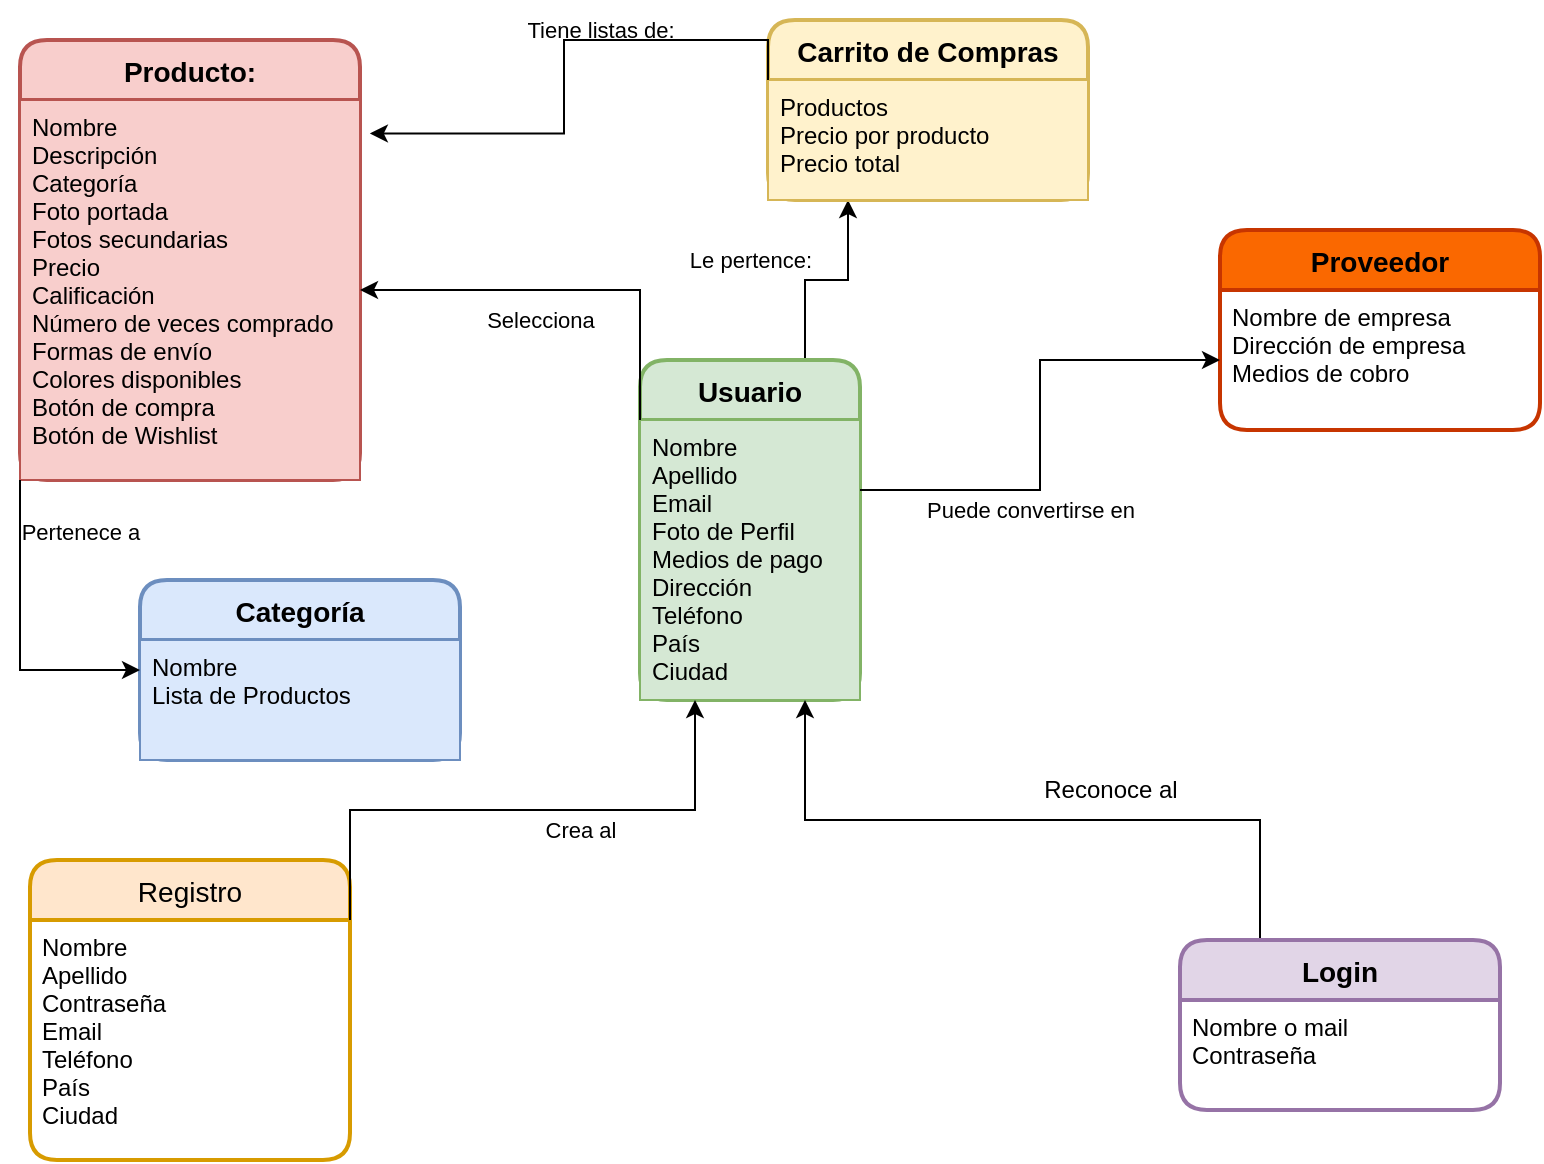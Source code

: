 <mxfile version="20.2.5" type="github">
  <diagram id="Y2fF3AKTarOZAmCpfdrd" name="Página-1">
    <mxGraphModel dx="1422" dy="762" grid="1" gridSize="10" guides="1" tooltips="1" connect="1" arrows="1" fold="1" page="1" pageScale="1" pageWidth="827" pageHeight="1169" math="0" shadow="0">
      <root>
        <mxCell id="0" />
        <mxCell id="1" parent="0" />
        <mxCell id="GQ2GzzJvCuFBXpB3eh-I-32" style="edgeStyle=orthogonalEdgeStyle;rounded=0;orthogonalLoop=1;jettySize=auto;html=1;exitX=0.75;exitY=0;exitDx=0;exitDy=0;entryX=0.25;entryY=1;entryDx=0;entryDy=0;fontSize=11;" parent="1" source="GQ2GzzJvCuFBXpB3eh-I-7" target="GQ2GzzJvCuFBXpB3eh-I-16" edge="1">
          <mxGeometry relative="1" as="geometry" />
        </mxCell>
        <mxCell id="GQ2GzzJvCuFBXpB3eh-I-7" value="Usuario" style="swimlane;childLayout=stackLayout;horizontal=1;startSize=30;horizontalStack=0;rounded=1;fontSize=14;fontStyle=1;strokeWidth=2;resizeParent=0;resizeLast=1;shadow=0;dashed=0;align=center;fillColor=#d5e8d4;strokeColor=#82b366;" parent="1" vertex="1">
          <mxGeometry x="350" y="200" width="110" height="170" as="geometry" />
        </mxCell>
        <mxCell id="GQ2GzzJvCuFBXpB3eh-I-8" value="Nombre&#xa;Apellido&#xa;Email&#xa;Foto de Perfil&#xa;Medios de pago&#xa;Dirección&#xa;Teléfono&#xa;País&#xa;Ciudad" style="align=left;strokeColor=#82b366;fillColor=#d5e8d4;spacingLeft=4;fontSize=12;verticalAlign=top;resizable=0;rotatable=0;part=1;" parent="GQ2GzzJvCuFBXpB3eh-I-7" vertex="1">
          <mxGeometry y="30" width="110" height="140" as="geometry" />
        </mxCell>
        <mxCell id="GQ2GzzJvCuFBXpB3eh-I-9" value="Producto:" style="swimlane;childLayout=stackLayout;horizontal=1;startSize=30;horizontalStack=0;rounded=1;fontSize=14;fontStyle=1;strokeWidth=2;resizeParent=0;resizeLast=1;shadow=0;dashed=0;align=center;fillColor=#f8cecc;strokeColor=#b85450;" parent="1" vertex="1">
          <mxGeometry x="40" y="40" width="170" height="220" as="geometry" />
        </mxCell>
        <mxCell id="GQ2GzzJvCuFBXpB3eh-I-10" value="Nombre&#xa;Descripción&#xa;Categoría&#xa;Foto portada&#xa;Fotos secundarias&#xa;Precio&#xa;Calificación&#xa;Número de veces comprado&#xa;Formas de envío&#xa;Colores disponibles&#xa;Botón de compra&#xa;Botón de Wishlist" style="align=left;strokeColor=#b85450;fillColor=#f8cecc;spacingLeft=4;fontSize=12;verticalAlign=top;resizable=0;rotatable=0;part=1;" parent="GQ2GzzJvCuFBXpB3eh-I-9" vertex="1">
          <mxGeometry y="30" width="170" height="190" as="geometry" />
        </mxCell>
        <mxCell id="GQ2GzzJvCuFBXpB3eh-I-11" value="Categoría" style="swimlane;childLayout=stackLayout;horizontal=1;startSize=30;horizontalStack=0;rounded=1;fontSize=14;fontStyle=1;strokeWidth=2;resizeParent=0;resizeLast=1;shadow=0;dashed=0;align=center;fillColor=#dae8fc;strokeColor=#6c8ebf;" parent="1" vertex="1">
          <mxGeometry x="100" y="310" width="160" height="90" as="geometry">
            <mxRectangle x="150" y="310" width="110" height="30" as="alternateBounds" />
          </mxGeometry>
        </mxCell>
        <mxCell id="GQ2GzzJvCuFBXpB3eh-I-12" value="Nombre&#xa;Lista de Productos" style="align=left;strokeColor=#6c8ebf;fillColor=#dae8fc;spacingLeft=4;fontSize=12;verticalAlign=top;resizable=0;rotatable=0;part=1;" parent="GQ2GzzJvCuFBXpB3eh-I-11" vertex="1">
          <mxGeometry y="30" width="160" height="60" as="geometry" />
        </mxCell>
        <mxCell id="GQ2GzzJvCuFBXpB3eh-I-15" value="Carrito de Compras" style="swimlane;childLayout=stackLayout;horizontal=1;startSize=30;horizontalStack=0;rounded=1;fontSize=14;fontStyle=1;strokeWidth=2;resizeParent=0;resizeLast=1;shadow=0;dashed=0;align=center;fillColor=#fff2cc;strokeColor=#d6b656;" parent="1" vertex="1">
          <mxGeometry x="414" y="30" width="160" height="90" as="geometry" />
        </mxCell>
        <mxCell id="GQ2GzzJvCuFBXpB3eh-I-16" value="Productos&#xa;Precio por producto&#xa;Precio total" style="align=left;strokeColor=#d6b656;fillColor=#fff2cc;spacingLeft=4;fontSize=12;verticalAlign=top;resizable=0;rotatable=0;part=1;" parent="GQ2GzzJvCuFBXpB3eh-I-15" vertex="1">
          <mxGeometry y="30" width="160" height="60" as="geometry" />
        </mxCell>
        <mxCell id="BjK2IngvKsJL8NiFRNHV-8" style="edgeStyle=orthogonalEdgeStyle;rounded=0;orthogonalLoop=1;jettySize=auto;html=1;exitX=0.5;exitY=1;exitDx=0;exitDy=0;" edge="1" parent="GQ2GzzJvCuFBXpB3eh-I-15" source="GQ2GzzJvCuFBXpB3eh-I-16" target="GQ2GzzJvCuFBXpB3eh-I-16">
          <mxGeometry relative="1" as="geometry" />
        </mxCell>
        <mxCell id="GQ2GzzJvCuFBXpB3eh-I-20" value="&lt;font style=&quot;font-size: 11px;&quot;&gt;Pertenece a&lt;/font&gt;" style="text;html=1;align=center;verticalAlign=middle;resizable=0;points=[];autosize=1;strokeColor=none;fillColor=none;fontSize=14;" parent="1" vertex="1">
          <mxGeometry x="30" y="270" width="80" height="30" as="geometry" />
        </mxCell>
        <mxCell id="GQ2GzzJvCuFBXpB3eh-I-22" style="edgeStyle=orthogonalEdgeStyle;rounded=0;orthogonalLoop=1;jettySize=auto;html=1;exitX=0;exitY=1;exitDx=0;exitDy=0;entryX=0;entryY=0.5;entryDx=0;entryDy=0;fontSize=11;" parent="1" source="GQ2GzzJvCuFBXpB3eh-I-10" target="GQ2GzzJvCuFBXpB3eh-I-11" edge="1">
          <mxGeometry relative="1" as="geometry" />
        </mxCell>
        <mxCell id="GQ2GzzJvCuFBXpB3eh-I-25" style="edgeStyle=orthogonalEdgeStyle;rounded=0;orthogonalLoop=1;jettySize=auto;html=1;exitX=0;exitY=0;exitDx=0;exitDy=0;fontSize=11;" parent="1" source="GQ2GzzJvCuFBXpB3eh-I-8" target="GQ2GzzJvCuFBXpB3eh-I-10" edge="1">
          <mxGeometry relative="1" as="geometry" />
        </mxCell>
        <mxCell id="GQ2GzzJvCuFBXpB3eh-I-26" value="Tiene listas de:" style="text;html=1;align=center;verticalAlign=middle;resizable=0;points=[];autosize=1;strokeColor=none;fillColor=none;fontSize=11;" parent="1" vertex="1">
          <mxGeometry x="280" y="20" width="100" height="30" as="geometry" />
        </mxCell>
        <mxCell id="GQ2GzzJvCuFBXpB3eh-I-28" style="edgeStyle=orthogonalEdgeStyle;rounded=0;orthogonalLoop=1;jettySize=auto;html=1;exitX=0;exitY=0;exitDx=0;exitDy=0;entryX=1.029;entryY=0.088;entryDx=0;entryDy=0;entryPerimeter=0;fontSize=11;" parent="1" source="GQ2GzzJvCuFBXpB3eh-I-16" target="GQ2GzzJvCuFBXpB3eh-I-10" edge="1">
          <mxGeometry relative="1" as="geometry" />
        </mxCell>
        <mxCell id="GQ2GzzJvCuFBXpB3eh-I-29" value="Selecciona" style="text;html=1;align=center;verticalAlign=middle;resizable=0;points=[];autosize=1;strokeColor=none;fillColor=none;fontSize=11;" parent="1" vertex="1">
          <mxGeometry x="260" y="165" width="80" height="30" as="geometry" />
        </mxCell>
        <mxCell id="GQ2GzzJvCuFBXpB3eh-I-33" value="Le pertence:" style="text;html=1;align=center;verticalAlign=middle;resizable=0;points=[];autosize=1;strokeColor=none;fillColor=none;fontSize=11;" parent="1" vertex="1">
          <mxGeometry x="365" y="135" width="80" height="30" as="geometry" />
        </mxCell>
        <mxCell id="GQ2GzzJvCuFBXpB3eh-I-34" value="Proveedor" style="swimlane;childLayout=stackLayout;horizontal=1;startSize=30;horizontalStack=0;rounded=1;fontSize=14;fontStyle=1;strokeWidth=2;resizeParent=0;resizeLast=1;shadow=0;dashed=0;align=center;fillColor=#fa6800;fontColor=#000000;strokeColor=#C73500;" parent="1" vertex="1">
          <mxGeometry x="640" y="135" width="160" height="100" as="geometry" />
        </mxCell>
        <mxCell id="GQ2GzzJvCuFBXpB3eh-I-35" value="Nombre de empresa&#xa;Dirección de empresa&#xa;Medios de cobro" style="align=left;strokeColor=none;fillColor=none;spacingLeft=4;fontSize=12;verticalAlign=top;resizable=0;rotatable=0;part=1;" parent="GQ2GzzJvCuFBXpB3eh-I-34" vertex="1">
          <mxGeometry y="30" width="160" height="70" as="geometry" />
        </mxCell>
        <mxCell id="GQ2GzzJvCuFBXpB3eh-I-39" style="edgeStyle=orthogonalEdgeStyle;rounded=0;orthogonalLoop=1;jettySize=auto;html=1;exitX=1;exitY=0.25;exitDx=0;exitDy=0;fontSize=11;" parent="1" source="GQ2GzzJvCuFBXpB3eh-I-8" target="GQ2GzzJvCuFBXpB3eh-I-35" edge="1">
          <mxGeometry relative="1" as="geometry" />
        </mxCell>
        <mxCell id="GQ2GzzJvCuFBXpB3eh-I-40" value="Puede convertirse en" style="text;html=1;align=center;verticalAlign=middle;resizable=0;points=[];autosize=1;strokeColor=none;fillColor=none;fontSize=11;" parent="1" vertex="1">
          <mxGeometry x="480" y="260" width="130" height="30" as="geometry" />
        </mxCell>
        <mxCell id="GQ2GzzJvCuFBXpB3eh-I-46" value="Registro" style="swimlane;childLayout=stackLayout;horizontal=1;startSize=30;horizontalStack=0;rounded=1;fontSize=14;fontStyle=0;strokeWidth=2;resizeParent=0;resizeLast=1;shadow=0;dashed=0;align=center;fillColor=#ffe6cc;strokeColor=#d79b00;" parent="1" vertex="1">
          <mxGeometry x="45" y="450" width="160" height="150" as="geometry" />
        </mxCell>
        <mxCell id="GQ2GzzJvCuFBXpB3eh-I-47" value="Nombre&#xa;Apellido&#xa;Contraseña&#xa;Email&#xa;Teléfono&#xa;País&#xa;Ciudad" style="align=left;strokeColor=none;fillColor=none;spacingLeft=4;fontSize=12;verticalAlign=top;resizable=0;rotatable=0;part=1;" parent="GQ2GzzJvCuFBXpB3eh-I-46" vertex="1">
          <mxGeometry y="30" width="160" height="120" as="geometry" />
        </mxCell>
        <mxCell id="GQ2GzzJvCuFBXpB3eh-I-51" style="edgeStyle=orthogonalEdgeStyle;rounded=0;orthogonalLoop=1;jettySize=auto;html=1;exitX=1;exitY=0;exitDx=0;exitDy=0;entryX=0.25;entryY=1;entryDx=0;entryDy=0;fontSize=11;" parent="1" source="GQ2GzzJvCuFBXpB3eh-I-47" target="GQ2GzzJvCuFBXpB3eh-I-8" edge="1">
          <mxGeometry relative="1" as="geometry" />
        </mxCell>
        <mxCell id="GQ2GzzJvCuFBXpB3eh-I-52" value="Crea al" style="text;html=1;align=center;verticalAlign=middle;resizable=0;points=[];autosize=1;strokeColor=none;fillColor=none;fontSize=11;" parent="1" vertex="1">
          <mxGeometry x="290" y="420" width="60" height="30" as="geometry" />
        </mxCell>
        <mxCell id="BjK2IngvKsJL8NiFRNHV-6" style="edgeStyle=orthogonalEdgeStyle;rounded=0;orthogonalLoop=1;jettySize=auto;html=1;exitX=0.25;exitY=0;exitDx=0;exitDy=0;entryX=0.75;entryY=1;entryDx=0;entryDy=0;" edge="1" parent="1" source="BjK2IngvKsJL8NiFRNHV-1" target="GQ2GzzJvCuFBXpB3eh-I-8">
          <mxGeometry relative="1" as="geometry" />
        </mxCell>
        <mxCell id="BjK2IngvKsJL8NiFRNHV-1" value="Login" style="swimlane;childLayout=stackLayout;horizontal=1;startSize=30;horizontalStack=0;rounded=1;fontSize=14;fontStyle=1;strokeWidth=2;resizeParent=0;resizeLast=1;shadow=0;dashed=0;align=center;fillColor=#e1d5e7;strokeColor=#9673a6;" vertex="1" parent="1">
          <mxGeometry x="620" y="490" width="160" height="85" as="geometry" />
        </mxCell>
        <mxCell id="BjK2IngvKsJL8NiFRNHV-2" value="Nombre o mail&#xa;Contraseña" style="align=left;strokeColor=none;fillColor=none;spacingLeft=4;fontSize=12;verticalAlign=top;resizable=0;rotatable=0;part=1;" vertex="1" parent="BjK2IngvKsJL8NiFRNHV-1">
          <mxGeometry y="30" width="160" height="55" as="geometry" />
        </mxCell>
        <mxCell id="BjK2IngvKsJL8NiFRNHV-7" value="Reconoce al" style="text;html=1;align=center;verticalAlign=middle;resizable=0;points=[];autosize=1;strokeColor=none;fillColor=none;" vertex="1" parent="1">
          <mxGeometry x="540" y="400" width="90" height="30" as="geometry" />
        </mxCell>
      </root>
    </mxGraphModel>
  </diagram>
</mxfile>
